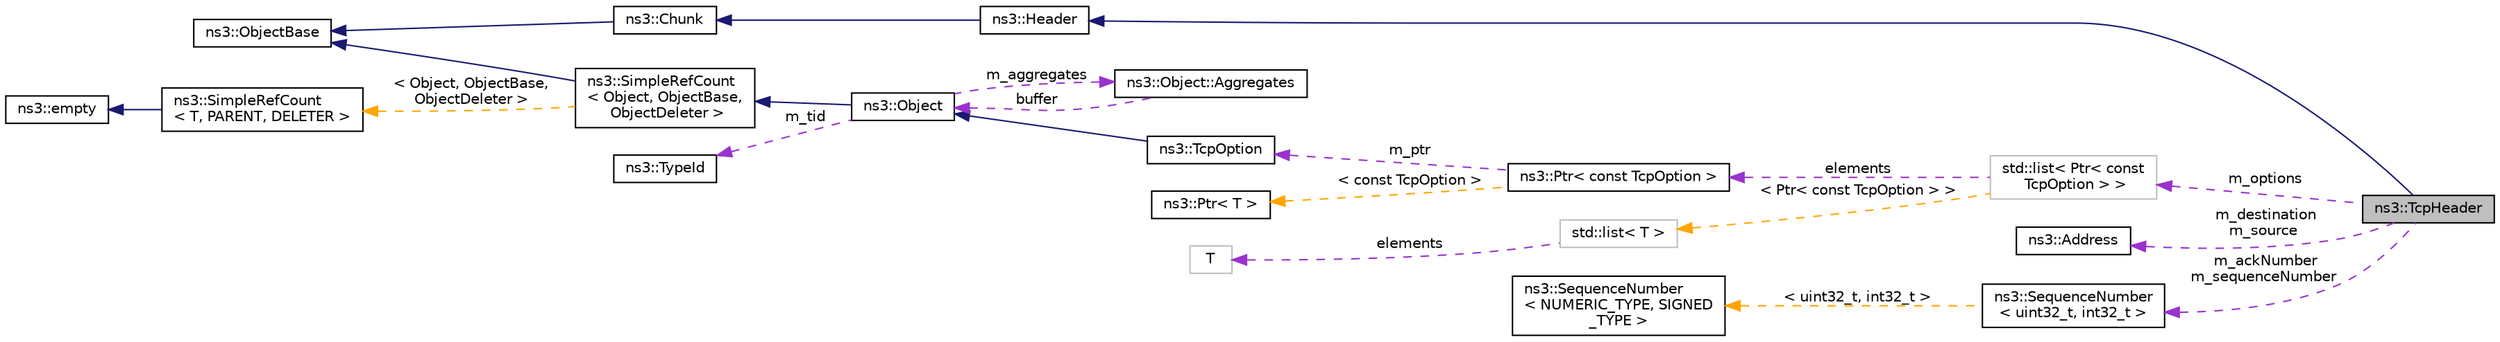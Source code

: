 digraph "ns3::TcpHeader"
{
 // LATEX_PDF_SIZE
  edge [fontname="Helvetica",fontsize="10",labelfontname="Helvetica",labelfontsize="10"];
  node [fontname="Helvetica",fontsize="10",shape=record];
  rankdir="LR";
  Node1 [label="ns3::TcpHeader",height=0.2,width=0.4,color="black", fillcolor="grey75", style="filled", fontcolor="black",tooltip="Header for the Transmission Control Protocol."];
  Node2 -> Node1 [dir="back",color="midnightblue",fontsize="10",style="solid",fontname="Helvetica"];
  Node2 [label="ns3::Header",height=0.2,width=0.4,color="black", fillcolor="white", style="filled",URL="$classns3_1_1_header.html",tooltip="Protocol header serialization and deserialization."];
  Node3 -> Node2 [dir="back",color="midnightblue",fontsize="10",style="solid",fontname="Helvetica"];
  Node3 [label="ns3::Chunk",height=0.2,width=0.4,color="black", fillcolor="white", style="filled",URL="$classns3_1_1_chunk.html",tooltip="abstract base class for ns3::Header and ns3::Trailer"];
  Node4 -> Node3 [dir="back",color="midnightblue",fontsize="10",style="solid",fontname="Helvetica"];
  Node4 [label="ns3::ObjectBase",height=0.2,width=0.4,color="black", fillcolor="white", style="filled",URL="$classns3_1_1_object_base.html",tooltip="Anchor the ns-3 type and attribute system."];
  Node5 -> Node1 [dir="back",color="darkorchid3",fontsize="10",style="dashed",label=" m_destination\nm_source" ,fontname="Helvetica"];
  Node5 [label="ns3::Address",height=0.2,width=0.4,color="black", fillcolor="white", style="filled",URL="$classns3_1_1_address.html",tooltip="a polymophic address class"];
  Node6 -> Node1 [dir="back",color="darkorchid3",fontsize="10",style="dashed",label=" m_ackNumber\nm_sequenceNumber" ,fontname="Helvetica"];
  Node6 [label="ns3::SequenceNumber\l\< uint32_t, int32_t \>",height=0.2,width=0.4,color="black", fillcolor="white", style="filled",URL="$classns3_1_1_sequence_number.html",tooltip=" "];
  Node7 -> Node6 [dir="back",color="orange",fontsize="10",style="dashed",label=" \< uint32_t, int32_t \>" ,fontname="Helvetica"];
  Node7 [label="ns3::SequenceNumber\l\< NUMERIC_TYPE, SIGNED\l_TYPE \>",height=0.2,width=0.4,color="black", fillcolor="white", style="filled",URL="$classns3_1_1_sequence_number.html",tooltip="Generic \"sequence number\" class."];
  Node8 -> Node1 [dir="back",color="darkorchid3",fontsize="10",style="dashed",label=" m_options" ,fontname="Helvetica"];
  Node8 [label="std::list\< Ptr\< const\l TcpOption \> \>",height=0.2,width=0.4,color="grey75", fillcolor="white", style="filled",tooltip=" "];
  Node9 -> Node8 [dir="back",color="darkorchid3",fontsize="10",style="dashed",label=" elements" ,fontname="Helvetica"];
  Node9 [label="ns3::Ptr\< const TcpOption \>",height=0.2,width=0.4,color="black", fillcolor="white", style="filled",URL="$classns3_1_1_ptr.html",tooltip=" "];
  Node10 -> Node9 [dir="back",color="darkorchid3",fontsize="10",style="dashed",label=" m_ptr" ,fontname="Helvetica"];
  Node10 [label="ns3::TcpOption",height=0.2,width=0.4,color="black", fillcolor="white", style="filled",URL="$classns3_1_1_tcp_option.html",tooltip="Base class for all kinds of TCP options."];
  Node11 -> Node10 [dir="back",color="midnightblue",fontsize="10",style="solid",fontname="Helvetica"];
  Node11 [label="ns3::Object",height=0.2,width=0.4,color="black", fillcolor="white", style="filled",URL="$classns3_1_1_object.html",tooltip="A base class which provides memory management and object aggregation."];
  Node12 -> Node11 [dir="back",color="midnightblue",fontsize="10",style="solid",fontname="Helvetica"];
  Node12 [label="ns3::SimpleRefCount\l\< Object, ObjectBase,\l ObjectDeleter \>",height=0.2,width=0.4,color="black", fillcolor="white", style="filled",URL="$classns3_1_1_simple_ref_count.html",tooltip=" "];
  Node4 -> Node12 [dir="back",color="midnightblue",fontsize="10",style="solid",fontname="Helvetica"];
  Node13 -> Node12 [dir="back",color="orange",fontsize="10",style="dashed",label=" \< Object, ObjectBase,\l ObjectDeleter \>" ,fontname="Helvetica"];
  Node13 [label="ns3::SimpleRefCount\l\< T, PARENT, DELETER \>",height=0.2,width=0.4,color="black", fillcolor="white", style="filled",URL="$classns3_1_1_simple_ref_count.html",tooltip="A template-based reference counting class."];
  Node14 -> Node13 [dir="back",color="midnightblue",fontsize="10",style="solid",fontname="Helvetica"];
  Node14 [label="ns3::empty",height=0.2,width=0.4,color="black", fillcolor="white", style="filled",URL="$classns3_1_1empty.html",tooltip="make Callback use a separate empty type"];
  Node15 -> Node11 [dir="back",color="darkorchid3",fontsize="10",style="dashed",label=" m_tid" ,fontname="Helvetica"];
  Node15 [label="ns3::TypeId",height=0.2,width=0.4,color="black", fillcolor="white", style="filled",URL="$classns3_1_1_type_id.html",tooltip="a unique identifier for an interface."];
  Node16 -> Node11 [dir="back",color="darkorchid3",fontsize="10",style="dashed",label=" m_aggregates" ,fontname="Helvetica"];
  Node16 [label="ns3::Object::Aggregates",height=0.2,width=0.4,color="black", fillcolor="white", style="filled",URL="$structns3_1_1_object_1_1_aggregates.html",tooltip="The list of Objects aggregated to this one."];
  Node11 -> Node16 [dir="back",color="darkorchid3",fontsize="10",style="dashed",label=" buffer" ,fontname="Helvetica"];
  Node17 -> Node9 [dir="back",color="orange",fontsize="10",style="dashed",label=" \< const TcpOption \>" ,fontname="Helvetica"];
  Node17 [label="ns3::Ptr\< T \>",height=0.2,width=0.4,color="black", fillcolor="white", style="filled",URL="$classns3_1_1_ptr.html",tooltip="Smart pointer class similar to boost::intrusive_ptr."];
  Node18 -> Node8 [dir="back",color="orange",fontsize="10",style="dashed",label=" \< Ptr\< const TcpOption \> \>" ,fontname="Helvetica"];
  Node18 [label="std::list\< T \>",height=0.2,width=0.4,color="grey75", fillcolor="white", style="filled",tooltip=" "];
  Node19 -> Node18 [dir="back",color="darkorchid3",fontsize="10",style="dashed",label=" elements" ,fontname="Helvetica"];
  Node19 [label="T",height=0.2,width=0.4,color="grey75", fillcolor="white", style="filled",tooltip=" "];
}
